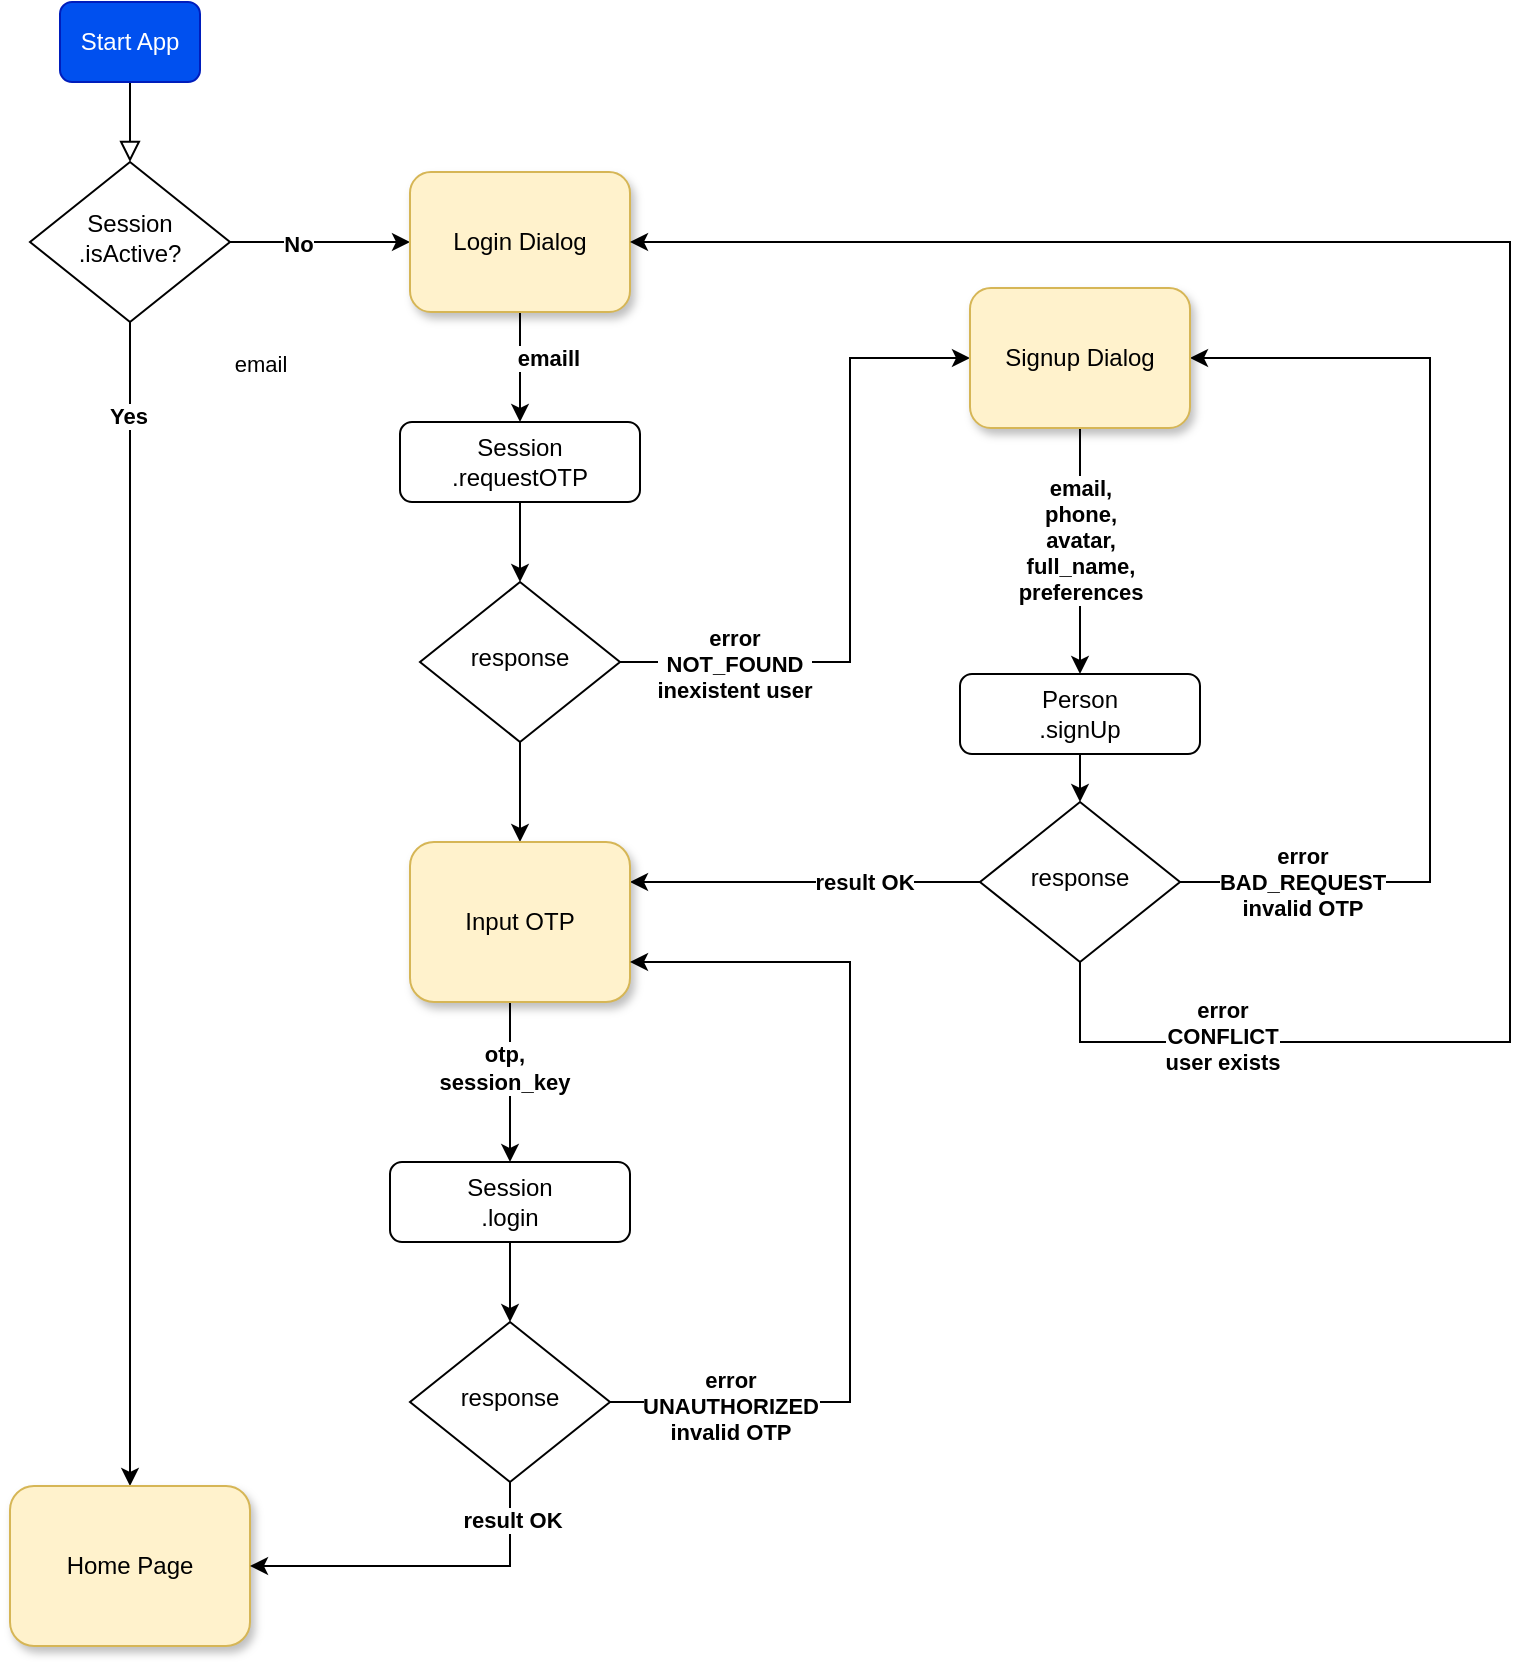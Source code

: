 <mxfile version="21.2.8" type="device">
  <diagram id="C5RBs43oDa-KdzZeNtuy" name="Page-1">
    <mxGraphModel dx="1078" dy="824" grid="1" gridSize="10" guides="1" tooltips="1" connect="1" arrows="1" fold="1" page="1" pageScale="1" pageWidth="827" pageHeight="1169" math="0" shadow="0">
      <root>
        <mxCell id="WIyWlLk6GJQsqaUBKTNV-0" />
        <mxCell id="WIyWlLk6GJQsqaUBKTNV-1" parent="WIyWlLk6GJQsqaUBKTNV-0" />
        <mxCell id="WIyWlLk6GJQsqaUBKTNV-2" value="" style="rounded=0;html=1;jettySize=auto;orthogonalLoop=1;fontSize=11;endArrow=block;endFill=0;endSize=8;strokeWidth=1;shadow=0;labelBackgroundColor=none;edgeStyle=orthogonalEdgeStyle;" parent="WIyWlLk6GJQsqaUBKTNV-1" source="WIyWlLk6GJQsqaUBKTNV-3" target="WIyWlLk6GJQsqaUBKTNV-6" edge="1">
          <mxGeometry relative="1" as="geometry" />
        </mxCell>
        <mxCell id="WIyWlLk6GJQsqaUBKTNV-3" value="Start App" style="rounded=1;whiteSpace=wrap;html=1;fontSize=12;glass=0;strokeWidth=1;shadow=0;fillColor=#0050ef;fontColor=#ffffff;strokeColor=#001DBC;" parent="WIyWlLk6GJQsqaUBKTNV-1" vertex="1">
          <mxGeometry x="55" y="40" width="70" height="40" as="geometry" />
        </mxCell>
        <mxCell id="MOOJz6GYzBttnVUt6Nw4-31" style="edgeStyle=orthogonalEdgeStyle;rounded=0;orthogonalLoop=1;jettySize=auto;html=1;entryX=0;entryY=0.5;entryDx=0;entryDy=0;" parent="WIyWlLk6GJQsqaUBKTNV-1" source="WIyWlLk6GJQsqaUBKTNV-6" target="WIyWlLk6GJQsqaUBKTNV-7" edge="1">
          <mxGeometry relative="1" as="geometry" />
        </mxCell>
        <mxCell id="MOOJz6GYzBttnVUt6Nw4-32" value="No" style="edgeLabel;html=1;align=center;verticalAlign=middle;resizable=0;points=[];fontStyle=1" parent="MOOJz6GYzBttnVUt6Nw4-31" vertex="1" connectable="0">
          <mxGeometry x="-0.244" y="-1" relative="1" as="geometry">
            <mxPoint as="offset" />
          </mxGeometry>
        </mxCell>
        <mxCell id="MOOJz6GYzBttnVUt6Nw4-33" style="edgeStyle=orthogonalEdgeStyle;rounded=0;orthogonalLoop=1;jettySize=auto;html=1;" parent="WIyWlLk6GJQsqaUBKTNV-1" source="WIyWlLk6GJQsqaUBKTNV-6" target="WIyWlLk6GJQsqaUBKTNV-11" edge="1">
          <mxGeometry relative="1" as="geometry" />
        </mxCell>
        <mxCell id="MOOJz6GYzBttnVUt6Nw4-34" value="Yes" style="edgeLabel;html=1;align=center;verticalAlign=middle;resizable=0;points=[];fontStyle=1" parent="MOOJz6GYzBttnVUt6Nw4-33" vertex="1" connectable="0">
          <mxGeometry x="-0.84" y="-1" relative="1" as="geometry">
            <mxPoint as="offset" />
          </mxGeometry>
        </mxCell>
        <mxCell id="WIyWlLk6GJQsqaUBKTNV-6" value="Session&lt;br&gt;.isActive?" style="rhombus;whiteSpace=wrap;html=1;shadow=0;fontFamily=Helvetica;fontSize=12;align=center;strokeWidth=1;spacing=6;spacingTop=-4;" parent="WIyWlLk6GJQsqaUBKTNV-1" vertex="1">
          <mxGeometry x="40" y="120" width="100" height="80" as="geometry" />
        </mxCell>
        <mxCell id="MOOJz6GYzBttnVUt6Nw4-1" value="" style="edgeStyle=orthogonalEdgeStyle;rounded=0;orthogonalLoop=1;jettySize=auto;html=1;" parent="WIyWlLk6GJQsqaUBKTNV-1" source="WIyWlLk6GJQsqaUBKTNV-7" target="MOOJz6GYzBttnVUt6Nw4-0" edge="1">
          <mxGeometry relative="1" as="geometry" />
        </mxCell>
        <mxCell id="MOOJz6GYzBttnVUt6Nw4-2" value="email" style="edgeLabel;html=1;align=center;verticalAlign=middle;resizable=0;points=[];" parent="MOOJz6GYzBttnVUt6Nw4-1" vertex="1" connectable="0">
          <mxGeometry x="0.267" y="1" relative="1" as="geometry">
            <mxPoint x="-131" y="-9" as="offset" />
          </mxGeometry>
        </mxCell>
        <mxCell id="MOOJz6GYzBttnVUt6Nw4-17" value="emaill" style="edgeLabel;html=1;align=center;verticalAlign=middle;resizable=0;points=[];fontStyle=1" parent="MOOJz6GYzBttnVUt6Nw4-1" vertex="1" connectable="0">
          <mxGeometry x="-0.237" y="2" relative="1" as="geometry">
            <mxPoint x="12" y="2" as="offset" />
          </mxGeometry>
        </mxCell>
        <mxCell id="WIyWlLk6GJQsqaUBKTNV-7" value="Login Dialog" style="rounded=1;whiteSpace=wrap;html=1;fontSize=12;glass=0;strokeWidth=1;shadow=1;strokeColor=#d6b656;fillColor=#fff2cc;" parent="WIyWlLk6GJQsqaUBKTNV-1" vertex="1">
          <mxGeometry x="230" y="125" width="110" height="70" as="geometry" />
        </mxCell>
        <mxCell id="WIyWlLk6GJQsqaUBKTNV-11" value="Home Page" style="rounded=1;whiteSpace=wrap;html=1;fontSize=12;glass=0;strokeWidth=1;shadow=1;fillColor=#fff2cc;strokeColor=#d6b656;" parent="WIyWlLk6GJQsqaUBKTNV-1" vertex="1">
          <mxGeometry x="30" y="782" width="120" height="80" as="geometry" />
        </mxCell>
        <mxCell id="MOOJz6GYzBttnVUt6Nw4-9" style="edgeStyle=orthogonalEdgeStyle;rounded=0;orthogonalLoop=1;jettySize=auto;html=1;entryX=0.5;entryY=0;entryDx=0;entryDy=0;" parent="WIyWlLk6GJQsqaUBKTNV-1" source="MOOJz6GYzBttnVUt6Nw4-0" target="MOOJz6GYzBttnVUt6Nw4-5" edge="1">
          <mxGeometry relative="1" as="geometry" />
        </mxCell>
        <mxCell id="MOOJz6GYzBttnVUt6Nw4-0" value="Session&lt;br&gt;.requestOTP" style="rounded=1;whiteSpace=wrap;html=1;fontSize=12;glass=0;strokeWidth=1;shadow=0;" parent="WIyWlLk6GJQsqaUBKTNV-1" vertex="1">
          <mxGeometry x="225" y="250" width="120" height="40" as="geometry" />
        </mxCell>
        <mxCell id="MOOJz6GYzBttnVUt6Nw4-12" value="" style="edgeStyle=orthogonalEdgeStyle;rounded=0;orthogonalLoop=1;jettySize=auto;html=1;exitX=0.5;exitY=1;exitDx=0;exitDy=0;entryX=0.5;entryY=0;entryDx=0;entryDy=0;" parent="WIyWlLk6GJQsqaUBKTNV-1" source="MOOJz6GYzBttnVUt6Nw4-43" target="MOOJz6GYzBttnVUt6Nw4-3" edge="1">
          <mxGeometry relative="1" as="geometry">
            <mxPoint x="790" y="190" as="sourcePoint" />
            <mxPoint x="740" y="430" as="targetPoint" />
          </mxGeometry>
        </mxCell>
        <mxCell id="MOOJz6GYzBttnVUt6Nw4-44" value="email,&lt;br&gt;phone,&lt;br&gt;avatar,&lt;br&gt;full_name,&lt;br&gt;preferences" style="edgeLabel;html=1;align=center;verticalAlign=middle;resizable=0;points=[];fontStyle=1" parent="MOOJz6GYzBttnVUt6Nw4-12" vertex="1" connectable="0">
          <mxGeometry x="-0.314" y="-3" relative="1" as="geometry">
            <mxPoint x="3" y="14" as="offset" />
          </mxGeometry>
        </mxCell>
        <mxCell id="MOOJz6GYzBttnVUt6Nw4-37" style="edgeStyle=orthogonalEdgeStyle;rounded=0;orthogonalLoop=1;jettySize=auto;html=1;entryX=0.5;entryY=0;entryDx=0;entryDy=0;" parent="WIyWlLk6GJQsqaUBKTNV-1" source="MOOJz6GYzBttnVUt6Nw4-3" target="MOOJz6GYzBttnVUt6Nw4-14" edge="1">
          <mxGeometry relative="1" as="geometry" />
        </mxCell>
        <mxCell id="MOOJz6GYzBttnVUt6Nw4-3" value="Person&lt;br&gt;.signUp" style="rounded=1;whiteSpace=wrap;html=1;fontSize=12;glass=0;strokeWidth=1;shadow=0;" parent="WIyWlLk6GJQsqaUBKTNV-1" vertex="1">
          <mxGeometry x="505" y="376" width="120" height="40" as="geometry" />
        </mxCell>
        <mxCell id="MOOJz6GYzBttnVUt6Nw4-35" style="edgeStyle=orthogonalEdgeStyle;rounded=0;orthogonalLoop=1;jettySize=auto;html=1;entryX=0;entryY=0.5;entryDx=0;entryDy=0;exitX=1;exitY=0.5;exitDx=0;exitDy=0;" parent="WIyWlLk6GJQsqaUBKTNV-1" source="MOOJz6GYzBttnVUt6Nw4-5" target="MOOJz6GYzBttnVUt6Nw4-43" edge="1">
          <mxGeometry relative="1" as="geometry">
            <mxPoint x="320" y="370" as="sourcePoint" />
            <mxPoint x="495" y="160" as="targetPoint" />
            <Array as="points">
              <mxPoint x="450" y="370" />
              <mxPoint x="450" y="218" />
            </Array>
          </mxGeometry>
        </mxCell>
        <mxCell id="MOOJz6GYzBttnVUt6Nw4-36" value="error &lt;br&gt;NOT_FOUND&lt;br&gt;inexistent user" style="edgeLabel;html=1;align=center;verticalAlign=middle;resizable=0;points=[];fontStyle=1" parent="MOOJz6GYzBttnVUt6Nw4-35" vertex="1" connectable="0">
          <mxGeometry x="-0.22" relative="1" as="geometry">
            <mxPoint x="-58" y="13" as="offset" />
          </mxGeometry>
        </mxCell>
        <mxCell id="ESs0tijzt9nqvXLfGLfG-0" value="" style="edgeStyle=orthogonalEdgeStyle;rounded=0;orthogonalLoop=1;jettySize=auto;html=1;" edge="1" parent="WIyWlLk6GJQsqaUBKTNV-1" source="MOOJz6GYzBttnVUt6Nw4-5" target="MOOJz6GYzBttnVUt6Nw4-18">
          <mxGeometry relative="1" as="geometry" />
        </mxCell>
        <mxCell id="MOOJz6GYzBttnVUt6Nw4-5" value="response" style="rhombus;whiteSpace=wrap;html=1;shadow=0;fontFamily=Helvetica;fontSize=12;align=center;strokeWidth=1;spacing=6;spacingTop=-4;" parent="WIyWlLk6GJQsqaUBKTNV-1" vertex="1">
          <mxGeometry x="235" y="330" width="100" height="80" as="geometry" />
        </mxCell>
        <mxCell id="MOOJz6GYzBttnVUt6Nw4-15" style="edgeStyle=orthogonalEdgeStyle;rounded=0;orthogonalLoop=1;jettySize=auto;html=1;exitX=1;exitY=0.5;exitDx=0;exitDy=0;entryX=1;entryY=0.5;entryDx=0;entryDy=0;" parent="WIyWlLk6GJQsqaUBKTNV-1" source="MOOJz6GYzBttnVUt6Nw4-14" target="MOOJz6GYzBttnVUt6Nw4-43" edge="1">
          <mxGeometry relative="1" as="geometry">
            <mxPoint x="640" y="240" as="targetPoint" />
            <Array as="points">
              <mxPoint x="740" y="480" />
              <mxPoint x="740" y="218" />
            </Array>
            <mxPoint x="615" y="460" as="sourcePoint" />
          </mxGeometry>
        </mxCell>
        <mxCell id="MOOJz6GYzBttnVUt6Nw4-16" value="error &lt;br&gt;BAD_REQUEST&lt;br&gt;invalid OTP" style="edgeLabel;html=1;align=center;verticalAlign=middle;resizable=0;points=[];fontStyle=1" parent="MOOJz6GYzBttnVUt6Nw4-15" vertex="1" connectable="0">
          <mxGeometry x="-0.538" y="-2" relative="1" as="geometry">
            <mxPoint x="-56" y="-2" as="offset" />
          </mxGeometry>
        </mxCell>
        <mxCell id="MOOJz6GYzBttnVUt6Nw4-38" style="edgeStyle=orthogonalEdgeStyle;rounded=0;orthogonalLoop=1;jettySize=auto;html=1;entryX=1;entryY=0.5;entryDx=0;entryDy=0;exitX=0.5;exitY=1;exitDx=0;exitDy=0;" parent="WIyWlLk6GJQsqaUBKTNV-1" source="MOOJz6GYzBttnVUt6Nw4-14" target="WIyWlLk6GJQsqaUBKTNV-7" edge="1">
          <mxGeometry relative="1" as="geometry">
            <Array as="points">
              <mxPoint x="565" y="560" />
              <mxPoint x="780" y="560" />
              <mxPoint x="780" y="160" />
            </Array>
          </mxGeometry>
        </mxCell>
        <mxCell id="MOOJz6GYzBttnVUt6Nw4-39" value="error&lt;br style=&quot;border-color: var(--border-color);&quot;&gt;CONFLICT&lt;br&gt;user exists" style="edgeLabel;html=1;align=center;verticalAlign=middle;resizable=0;points=[];fontStyle=1" parent="MOOJz6GYzBttnVUt6Nw4-38" vertex="1" connectable="0">
          <mxGeometry x="-0.865" y="3" relative="1" as="geometry">
            <mxPoint x="37" as="offset" />
          </mxGeometry>
        </mxCell>
        <mxCell id="MOOJz6GYzBttnVUt6Nw4-40" style="edgeStyle=orthogonalEdgeStyle;rounded=0;orthogonalLoop=1;jettySize=auto;html=1;exitX=0;exitY=0.5;exitDx=0;exitDy=0;entryX=1;entryY=0.25;entryDx=0;entryDy=0;" parent="WIyWlLk6GJQsqaUBKTNV-1" source="MOOJz6GYzBttnVUt6Nw4-14" target="MOOJz6GYzBttnVUt6Nw4-18" edge="1">
          <mxGeometry relative="1" as="geometry">
            <Array as="points">
              <mxPoint x="515" y="480" />
            </Array>
            <mxPoint x="350" y="520" as="targetPoint" />
          </mxGeometry>
        </mxCell>
        <mxCell id="MOOJz6GYzBttnVUt6Nw4-42" value="result OK" style="edgeLabel;html=1;align=center;verticalAlign=middle;resizable=0;points=[];fontStyle=1" parent="MOOJz6GYzBttnVUt6Nw4-40" vertex="1" connectable="0">
          <mxGeometry x="-0.604" relative="1" as="geometry">
            <mxPoint x="-24" as="offset" />
          </mxGeometry>
        </mxCell>
        <mxCell id="MOOJz6GYzBttnVUt6Nw4-14" value="response" style="rhombus;whiteSpace=wrap;html=1;shadow=0;fontFamily=Helvetica;fontSize=12;align=center;strokeWidth=1;spacing=6;spacingTop=-4;" parent="WIyWlLk6GJQsqaUBKTNV-1" vertex="1">
          <mxGeometry x="515" y="440" width="100" height="80" as="geometry" />
        </mxCell>
        <mxCell id="MOOJz6GYzBttnVUt6Nw4-21" style="edgeStyle=orthogonalEdgeStyle;rounded=0;orthogonalLoop=1;jettySize=auto;html=1;entryX=0.5;entryY=0;entryDx=0;entryDy=0;" parent="WIyWlLk6GJQsqaUBKTNV-1" source="MOOJz6GYzBttnVUt6Nw4-18" target="MOOJz6GYzBttnVUt6Nw4-19" edge="1">
          <mxGeometry relative="1" as="geometry">
            <Array as="points">
              <mxPoint x="280" y="560" />
              <mxPoint x="280" y="560" />
            </Array>
          </mxGeometry>
        </mxCell>
        <mxCell id="MOOJz6GYzBttnVUt6Nw4-18" value="Input OTP" style="rounded=1;whiteSpace=wrap;html=1;fontSize=12;glass=0;strokeWidth=1;shadow=1;strokeColor=#d6b656;fillColor=#fff2cc;" parent="WIyWlLk6GJQsqaUBKTNV-1" vertex="1">
          <mxGeometry x="230" y="460" width="110" height="80" as="geometry" />
        </mxCell>
        <mxCell id="MOOJz6GYzBttnVUt6Nw4-23" style="edgeStyle=orthogonalEdgeStyle;rounded=0;orthogonalLoop=1;jettySize=auto;html=1;entryX=0.5;entryY=0;entryDx=0;entryDy=0;" parent="WIyWlLk6GJQsqaUBKTNV-1" source="MOOJz6GYzBttnVUt6Nw4-19" target="MOOJz6GYzBttnVUt6Nw4-22" edge="1">
          <mxGeometry relative="1" as="geometry" />
        </mxCell>
        <mxCell id="MOOJz6GYzBttnVUt6Nw4-19" value="Session&lt;br&gt;.login" style="rounded=1;whiteSpace=wrap;html=1;fontSize=12;glass=0;strokeWidth=1;shadow=0;" parent="WIyWlLk6GJQsqaUBKTNV-1" vertex="1">
          <mxGeometry x="220" y="620" width="120" height="40" as="geometry" />
        </mxCell>
        <mxCell id="MOOJz6GYzBttnVUt6Nw4-24" style="edgeStyle=orthogonalEdgeStyle;rounded=0;orthogonalLoop=1;jettySize=auto;html=1;exitX=1;exitY=0.5;exitDx=0;exitDy=0;entryX=1;entryY=0.75;entryDx=0;entryDy=0;" parent="WIyWlLk6GJQsqaUBKTNV-1" source="MOOJz6GYzBttnVUt6Nw4-22" target="MOOJz6GYzBttnVUt6Nw4-18" edge="1">
          <mxGeometry relative="1" as="geometry">
            <mxPoint x="340" y="490" as="targetPoint" />
            <Array as="points">
              <mxPoint x="450" y="740" />
              <mxPoint x="450" y="520" />
            </Array>
          </mxGeometry>
        </mxCell>
        <mxCell id="MOOJz6GYzBttnVUt6Nw4-25" value="error &lt;br&gt;UNAUTHORIZED&lt;br&gt;invalid OTP" style="edgeLabel;html=1;align=center;verticalAlign=middle;resizable=0;points=[];fontStyle=1" parent="MOOJz6GYzBttnVUt6Nw4-24" vertex="1" connectable="0">
          <mxGeometry x="-0.302" y="4" relative="1" as="geometry">
            <mxPoint x="-56" y="39" as="offset" />
          </mxGeometry>
        </mxCell>
        <mxCell id="MOOJz6GYzBttnVUt6Nw4-26" style="edgeStyle=orthogonalEdgeStyle;rounded=0;orthogonalLoop=1;jettySize=auto;html=1;exitX=0.5;exitY=1;exitDx=0;exitDy=0;entryX=1;entryY=0.5;entryDx=0;entryDy=0;" parent="WIyWlLk6GJQsqaUBKTNV-1" source="MOOJz6GYzBttnVUt6Nw4-22" target="WIyWlLk6GJQsqaUBKTNV-11" edge="1">
          <mxGeometry relative="1" as="geometry">
            <mxPoint x="190" y="830" as="targetPoint" />
          </mxGeometry>
        </mxCell>
        <mxCell id="MOOJz6GYzBttnVUt6Nw4-27" value="result OK" style="edgeLabel;html=1;align=center;verticalAlign=middle;resizable=0;points=[];fontStyle=1" parent="MOOJz6GYzBttnVUt6Nw4-26" vertex="1" connectable="0">
          <mxGeometry x="-0.505" y="-1" relative="1" as="geometry">
            <mxPoint x="1" y="-22" as="offset" />
          </mxGeometry>
        </mxCell>
        <mxCell id="MOOJz6GYzBttnVUt6Nw4-22" value="response" style="rhombus;whiteSpace=wrap;html=1;shadow=0;fontFamily=Helvetica;fontSize=12;align=center;strokeWidth=1;spacing=6;spacingTop=-4;" parent="WIyWlLk6GJQsqaUBKTNV-1" vertex="1">
          <mxGeometry x="230" y="700" width="100" height="80" as="geometry" />
        </mxCell>
        <mxCell id="MOOJz6GYzBttnVUt6Nw4-43" value="Signup Dialog" style="rounded=1;whiteSpace=wrap;html=1;fontSize=12;glass=0;strokeWidth=1;shadow=1;strokeColor=#d6b656;fillColor=#fff2cc;" parent="WIyWlLk6GJQsqaUBKTNV-1" vertex="1">
          <mxGeometry x="510" y="183" width="110" height="70" as="geometry" />
        </mxCell>
        <mxCell id="MOOJz6GYzBttnVUt6Nw4-45" value="otp,&lt;br&gt;session_key" style="edgeLabel;html=1;align=center;verticalAlign=middle;resizable=0;points=[];fontStyle=1" parent="WIyWlLk6GJQsqaUBKTNV-1" vertex="1" connectable="0">
          <mxGeometry x="280.0" y="580.001" as="geometry">
            <mxPoint x="-3" y="-7" as="offset" />
          </mxGeometry>
        </mxCell>
      </root>
    </mxGraphModel>
  </diagram>
</mxfile>
